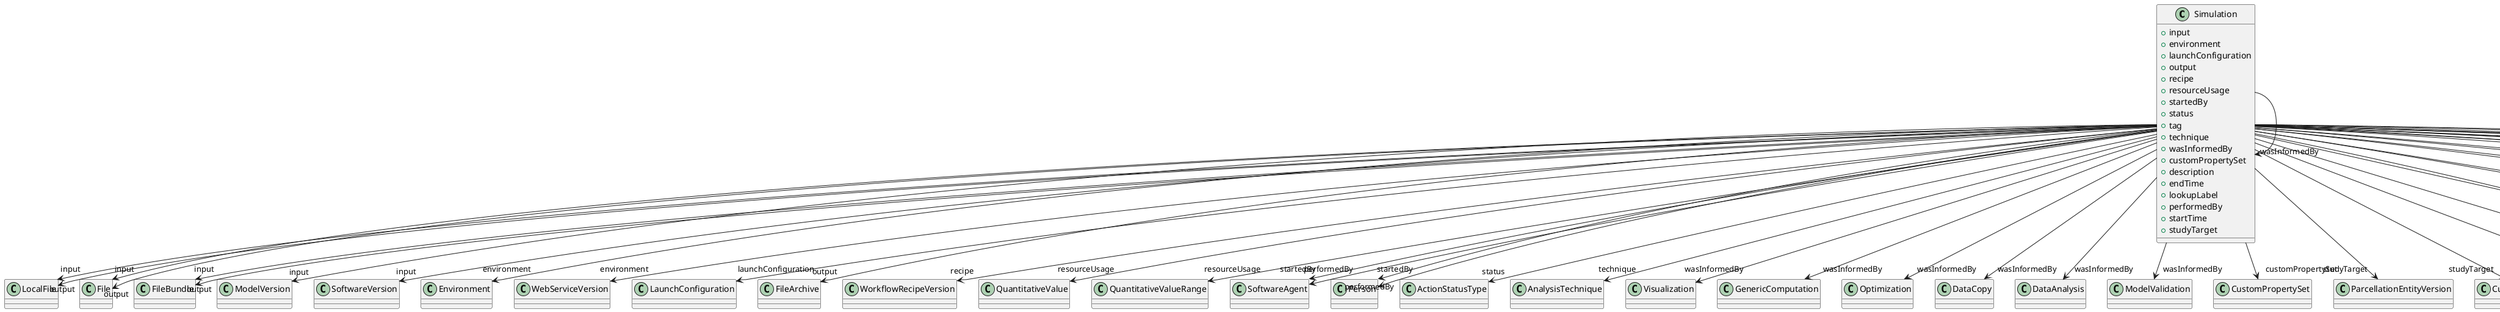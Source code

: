 @startuml
class Simulation {
+input
+environment
+launchConfiguration
+output
+recipe
+resourceUsage
+startedBy
+status
+tag
+technique
+wasInformedBy
+customPropertySet
+description
+endTime
+lookupLabel
+performedBy
+startTime
+studyTarget

}
Simulation -d-> "input" LocalFile
Simulation -d-> "input" File
Simulation -d-> "input" FileBundle
Simulation -d-> "input" ModelVersion
Simulation -d-> "input" SoftwareVersion
Simulation -d-> "environment" Environment
Simulation -d-> "environment" WebServiceVersion
Simulation -d-> "launchConfiguration" LaunchConfiguration
Simulation -d-> "output" LocalFile
Simulation -d-> "output" File
Simulation -d-> "output" FileArchive
Simulation -d-> "output" FileBundle
Simulation -d-> "recipe" WorkflowRecipeVersion
Simulation -d-> "resourceUsage" QuantitativeValue
Simulation -d-> "resourceUsage" QuantitativeValueRange
Simulation -d-> "startedBy" SoftwareAgent
Simulation -d-> "startedBy" Person
Simulation -d-> "status" ActionStatusType
Simulation -d-> "technique" AnalysisTechnique
Simulation -d-> "wasInformedBy" Visualization
Simulation -d-> "wasInformedBy" GenericComputation
Simulation -d-> "wasInformedBy" Optimization
Simulation -d-> "wasInformedBy" DataCopy
Simulation -d-> "wasInformedBy" DataAnalysis
Simulation -d-> "wasInformedBy" Simulation
Simulation -d-> "wasInformedBy" ModelValidation
Simulation -d-> "customPropertySet" CustomPropertySet
Simulation -d-> "performedBy" SoftwareAgent
Simulation -d-> "performedBy" Person
Simulation -d-> "studyTarget" ParcellationEntityVersion
Simulation -d-> "studyTarget" CustomAnatomicalEntity
Simulation -d-> "studyTarget" BreedingType
Simulation -d-> "studyTarget" AuditoryStimulusType
Simulation -d-> "studyTarget" Organ
Simulation -d-> "studyTarget" OrganismSubstance
Simulation -d-> "studyTarget" Handedness
Simulation -d-> "studyTarget" UBERONParcellation
Simulation -d-> "studyTarget" BiologicalSex
Simulation -d-> "studyTarget" TermSuggestion
Simulation -d-> "studyTarget" MolecularEntity
Simulation -d-> "studyTarget" GeneticStrainType
Simulation -d-> "studyTarget" CellCultureType
Simulation -d-> "studyTarget" SubcellularEntity
Simulation -d-> "studyTarget" TactileStimulusType
Simulation -d-> "studyTarget" VisualStimulusType
Simulation -d-> "studyTarget" ElectricalStimulusType
Simulation -d-> "studyTarget" Species
Simulation -d-> "studyTarget" OpticalStimulusType
Simulation -d-> "studyTarget" Disease
Simulation -d-> "studyTarget" CellType
Simulation -d-> "studyTarget" OlfactoryStimulusType
Simulation -d-> "studyTarget" GustatoryStimulusType
Simulation -d-> "studyTarget" DiseaseModel
Simulation -d-> "studyTarget" BiologicalOrder
Simulation -d-> "studyTarget" OrganismSystem

@enduml